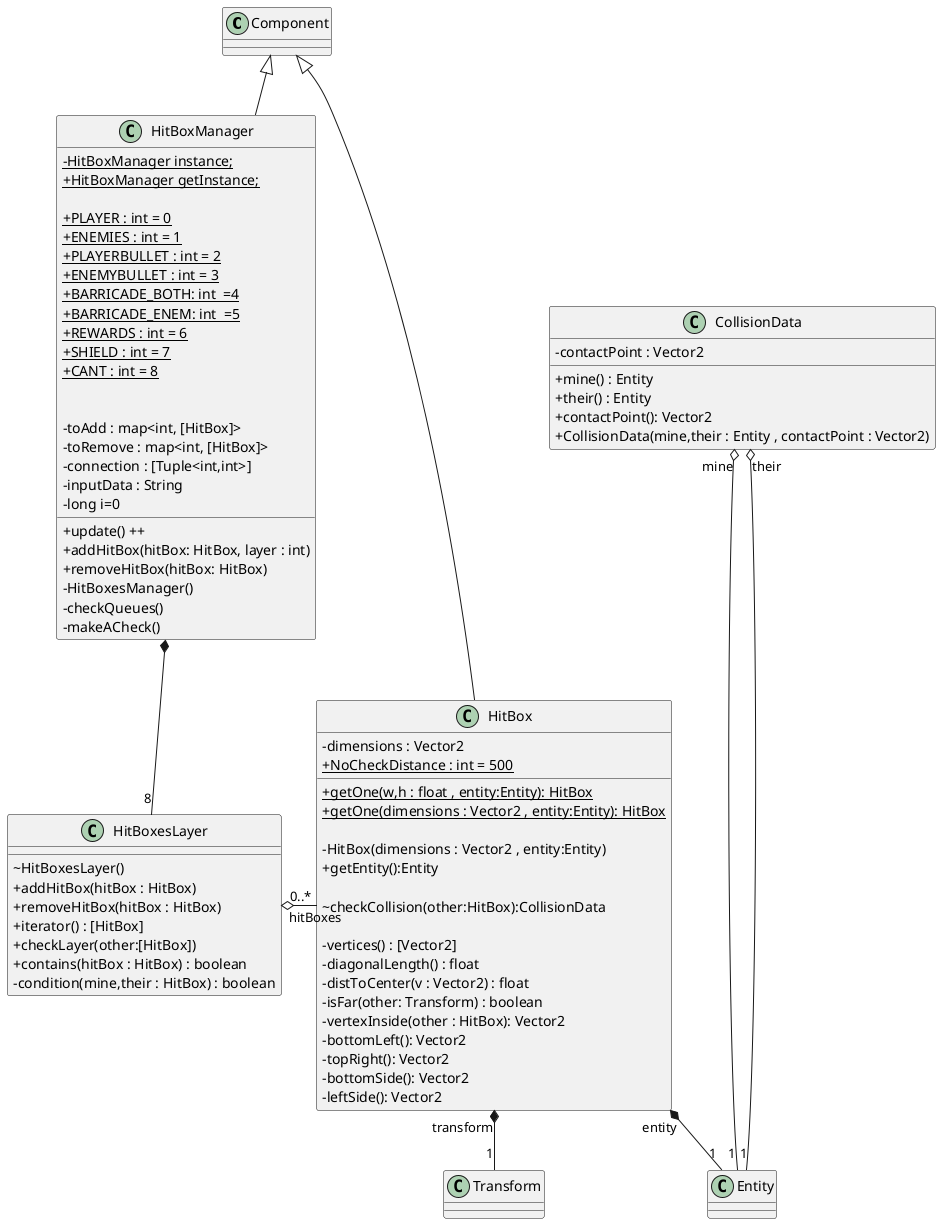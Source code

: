 @startuml
skinparam classAttributeIconSize 0

Component <|--- HitBox
HitBox "transform" *-- "1" Transform
HitBox "entity" *-- "1" Entity
class HitBox{
    - dimensions : Vector2
    +{static} NoCheckDistance : int = 500
    +{static} getOne(w,h : float , entity:Entity): HitBox
    +{static} getOne(dimensions : Vector2 , entity:Entity): HitBox

    -HitBox(dimensions : Vector2 , entity:Entity)
    +getEntity():Entity

    ~checkCollision(other:HitBox):CollisionData

    - vertices() : [Vector2]
    - diagonalLength() : float
    - distToCenter(v : Vector2) : float
    - isFar(other: Transform) : boolean
    - vertexInside(other : HitBox): Vector2
    - bottomLeft(): Vector2
    - topRight(): Vector2
    - bottomSide(): Vector2
    - leftSide(): Vector2

}

HitBoxesLayer "hitBoxes" o- "0..*" HitBox


class HitBoxesLayer{
    ~ HitBoxesLayer()
    + addHitBox(hitBox : HitBox)
    + removeHitBox(hitBox : HitBox)
    + iterator() : [HitBox]
    + checkLayer(other:[HitBox])
    + contains(hitBox : HitBox) : boolean
    - condition(mine,their : HitBox) : boolean
}

Component <|-- HitBoxManager

HitBoxManager *-- "8" HitBoxesLayer

class HitBoxManager{
    - {static} HitBoxManager instance;
    + {static} HitBoxManager getInstance;

    + {static} PLAYER : int = 0
    + {static} ENEMIES : int = 1
    + {static} PLAYERBULLET : int = 2
    + {static} ENEMYBULLET : int = 3
    + {static} BARRICADE_BOTH: int  =4
    + {static} BARRICADE_ENEM: int  =5
    + {static} REWARDS : int = 6
    + {static} SHIELD : int = 7
    + {static} CANT : int = 8

    + update() ++
    + addHitBox(hitBox: HitBox, layer : int)
    + removeHitBox(hitBox: HitBox)

    - toAdd : map<int, [HitBox]>
    - toRemove : map<int, [HitBox]>
    - connection : [Tuple<int,int>]
    - inputData : String
    - long i=0
    - HitBoxesManager()
    - checkQueues()
    - makeACheck()

}

CollisionData "mine" o--- "1" Entity
CollisionData "their" o--- "1" Entity

class CollisionData{
    - contactPoint : Vector2
    + mine() : Entity
    + their() : Entity
    + contactPoint(): Vector2
    + CollisionData(mine,their : Entity , contactPoint : Vector2)

}

@enduml